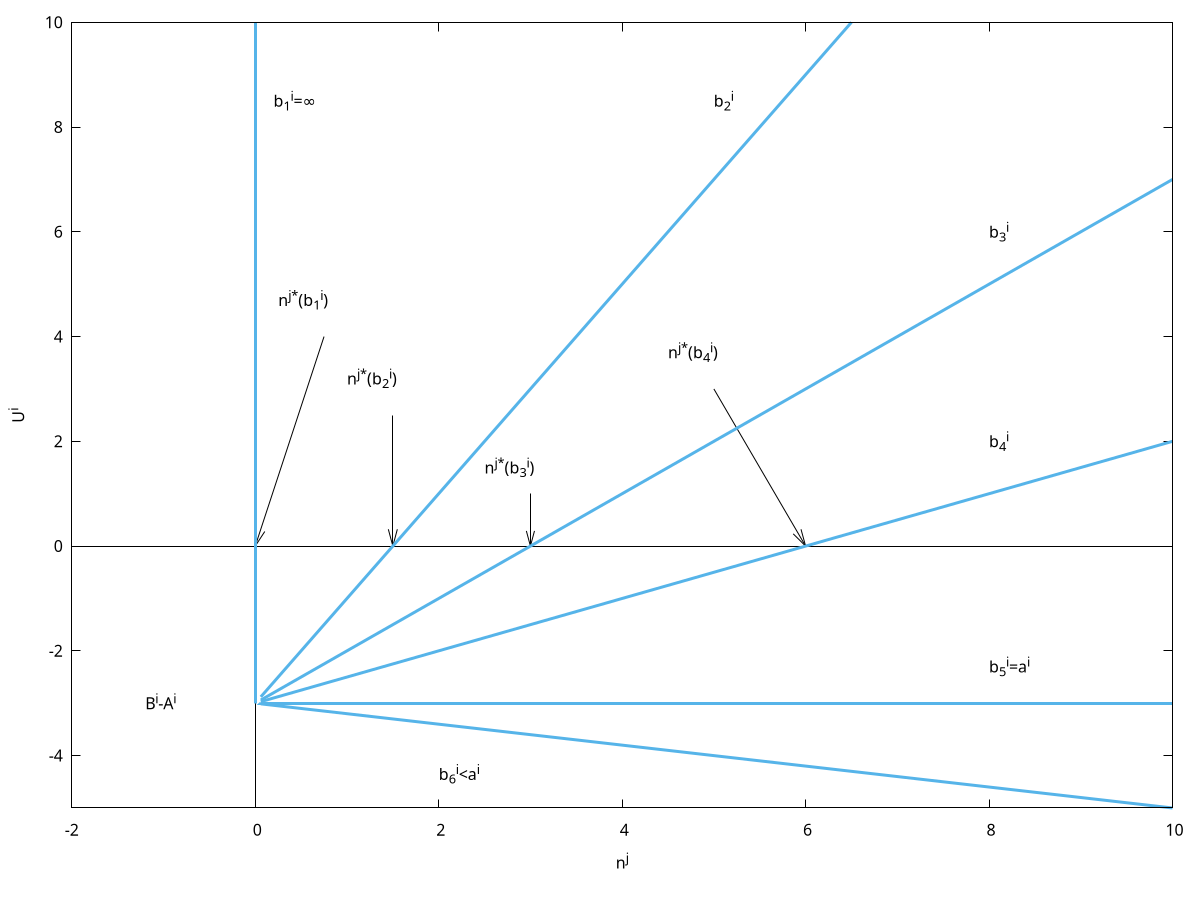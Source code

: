 set xrange [-2:10]
set yrange [-5:10]
unset key
set arrow 1 from -2,0 to 10,0 nohead
set arrow 2 from 0,-5 to 0,10 nohead
set arrow 201 from 0,-3 to 0,10 nohead ls 1 lw 3 lc 3
set arrow 31 from .75,4 to 0,0
set arrow 32 from 1.5,2.5 to 1.5,0
set arrow 33 from 3,1 to 3,0
set arrow 34 from 5,3 to 6,0
set label 11 at .25,4.7 'n^{j*}(b_1^i)'
set label 12 at 1.,3.2 'n^{j*}(b_2^i)'
set label 13 at 2.5,1.5 'n^{j*}(b_3^i)'
set label 14 at 4.5,3.7 'n^{j*}(b_4^i)'
set label 2 at -1.2,-3 'B^i-A^i'
set label 31 at 0.2,8.5 'b_1^i={/Symbol \245}'
set label 32 at 5,8.5 'b_2^i'
set label 33 at 8,6 'b_3^i'
set label 34 at 8,2 'b_4^i'
set label 35 at 8,-2.3 'b_5^i=a^i'
set label 36 at 2,-4.35 'b_6^i<a^i'
set xlabel 'n^j'
set ylabel 'U^i'
set term postscr color enhanced 'Helvetica' 20
set output "gnuplot-fig-00.ps"
plot x>0 ? -3+x : 1/0 ls 1 lw 3 lc 3, x>0 ? -3+2*x : 1/0 ls 1 lw 3 lc 3,x>0 ? -3+0.5*x : 1/0 ls 1 lw 3 lc 3,x>0 ? -3 : 1/0 ls 1 lw 3 lc 3,x>0 ? -3-0.2*x : 1/0 ls 1 lw 3 lc 3
#ps2pdf gnuplot-fig-00.ps
